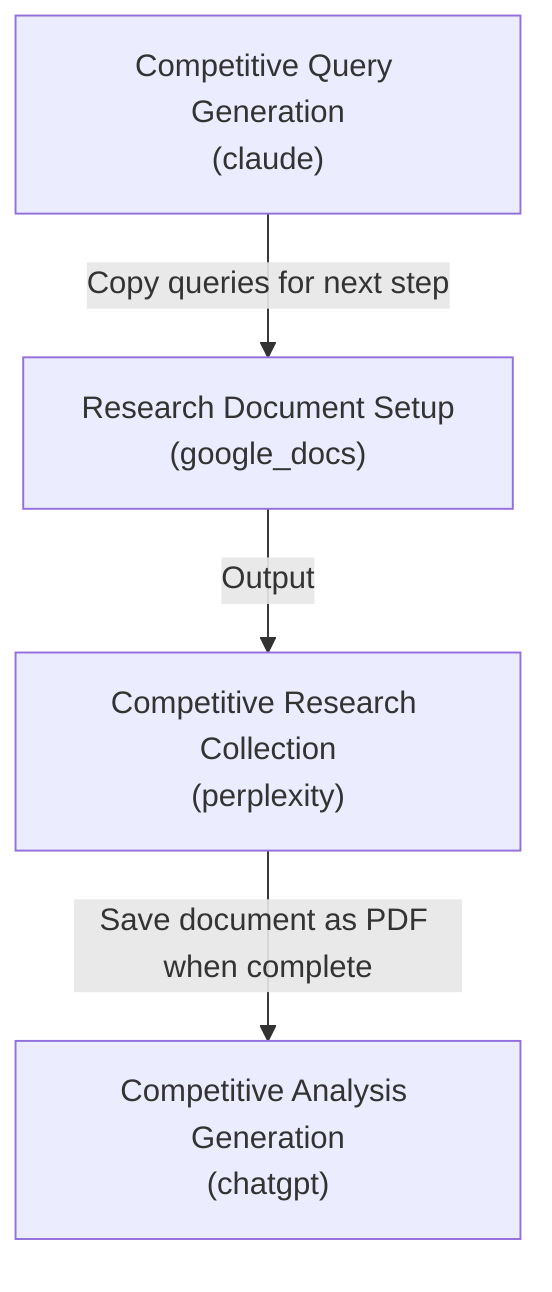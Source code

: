 graph TD
    query_generation["Competitive Query Generation<br>(claude)"]
    query_generation -->|Copy queries for next step| setup_document
    setup_document["Research Document Setup<br>(google_docs)"]
    setup_document -->|Output| research_execution
    research_execution["Competitive Research Collection<br>(perplexity)"]
    research_execution -->|Save document as PDF when complete| competitive_assessment
    competitive_assessment["Competitive Analysis Generation<br>(chatgpt)"]